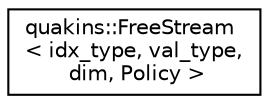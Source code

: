 digraph "Graphical Class Hierarchy"
{
 // LATEX_PDF_SIZE
  edge [fontname="Helvetica",fontsize="10",labelfontname="Helvetica",labelfontsize="10"];
  node [fontname="Helvetica",fontsize="10",shape=record];
  rankdir="LR";
  Node0 [label="quakins::FreeStream\l\< idx_type, val_type,\l dim, Policy \>",height=0.2,width=0.4,color="black", fillcolor="white", style="filled",URL="$classquakins_1_1FreeStream.html",tooltip=" "];
}
